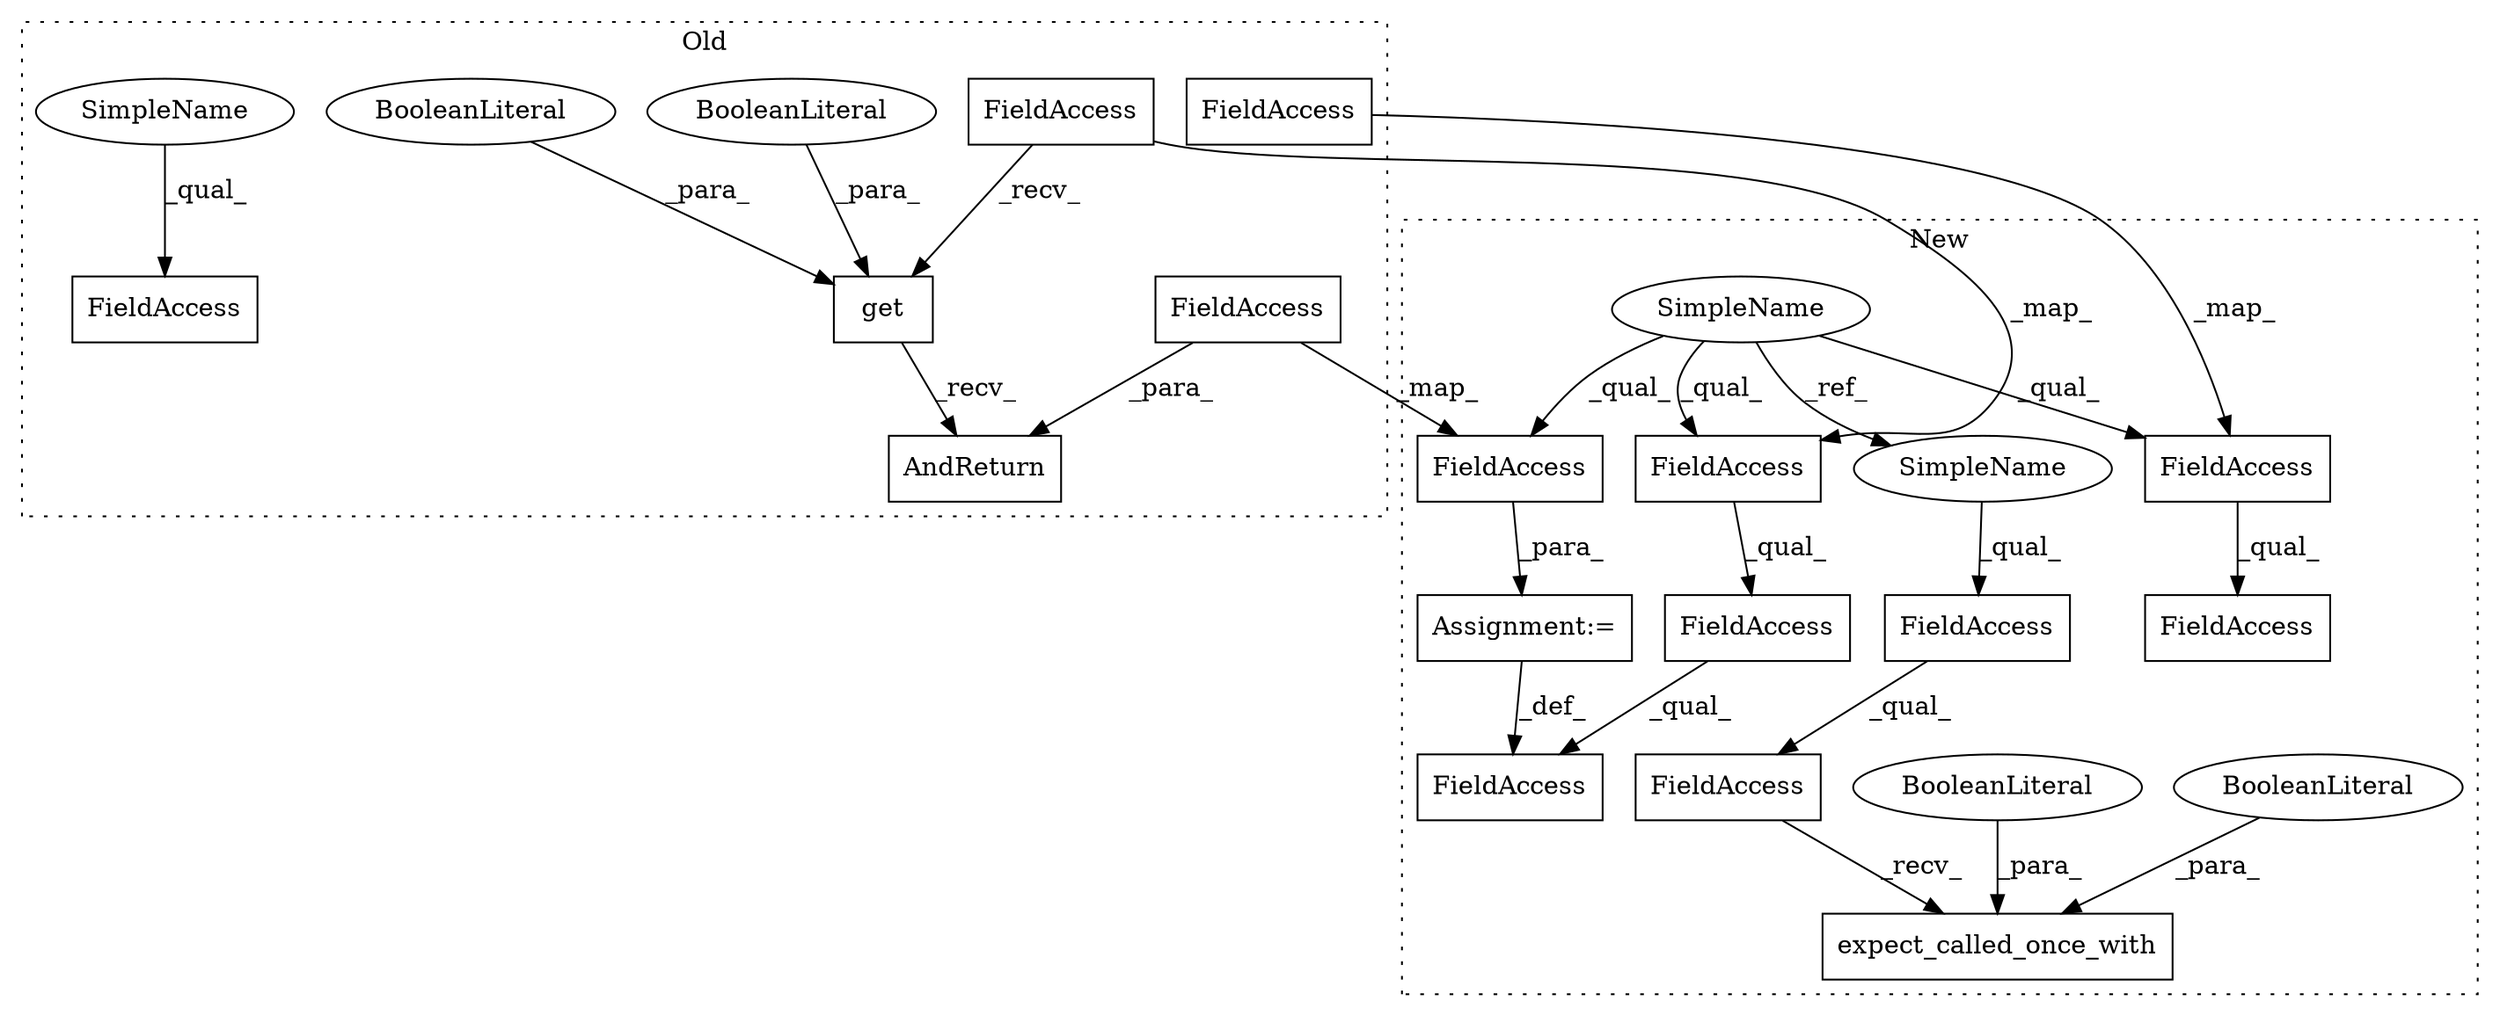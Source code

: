 digraph G {
subgraph cluster0 {
1 [label="get" a="32" s="1172,1202" l="4,1" shape="box"];
3 [label="AndReturn" a="32" s="1204,1227" l="10,1" shape="box"];
6 [label="BooleanLiteral" a="9" s="1180" l="4" shape="ellipse"];
8 [label="BooleanLiteral" a="9" s="1185" l="4" shape="ellipse"];
12 [label="FieldAccess" a="22" s="1158" l="13" shape="box"];
14 [label="FieldAccess" a="22" s="1348" l="13" shape="box"];
18 [label="FieldAccess" a="22" s="1431" l="13" shape="box"];
20 [label="FieldAccess" a="22" s="1214" l="13" shape="box"];
23 [label="SimpleName" a="42" s="1348" l="4" shape="ellipse"];
label = "Old";
style="dotted";
}
subgraph cluster1 {
2 [label="expect_called_once_with" a="32" s="4824,4874" l="24,1" shape="box"];
4 [label="FieldAccess" a="22" s="4806" l="17" shape="box"];
5 [label="FieldAccess" a="22" s="4806" l="13" shape="box"];
7 [label="BooleanLiteral" a="9" s="4857" l="4" shape="ellipse"];
9 [label="BooleanLiteral" a="9" s="4852" l="4" shape="ellipse"];
10 [label="SimpleName" a="42" s="4373" l="4" shape="ellipse"];
11 [label="FieldAccess" a="22" s="4516" l="13" shape="box"];
13 [label="FieldAccess" a="22" s="4516" l="17" shape="box"];
15 [label="FieldAccess" a="22" s="4516" l="30" shape="box"];
16 [label="Assignment:=" a="7" s="4546" l="1" shape="box"];
17 [label="FieldAccess" a="22" s="4658" l="13" shape="box"];
19 [label="FieldAccess" a="22" s="4658" l="26" shape="box"];
21 [label="FieldAccess" a="22" s="4547" l="13" shape="box"];
22 [label="SimpleName" a="42" s="4806" l="4" shape="ellipse"];
label = "New";
style="dotted";
}
1 -> 3 [label="_recv_"];
4 -> 2 [label="_recv_"];
5 -> 4 [label="_qual_"];
6 -> 1 [label="_para_"];
7 -> 2 [label="_para_"];
8 -> 1 [label="_para_"];
9 -> 2 [label="_para_"];
10 -> 11 [label="_qual_"];
10 -> 17 [label="_qual_"];
10 -> 21 [label="_qual_"];
10 -> 22 [label="_ref_"];
11 -> 13 [label="_qual_"];
12 -> 1 [label="_recv_"];
12 -> 11 [label="_map_"];
13 -> 15 [label="_qual_"];
16 -> 15 [label="_def_"];
17 -> 19 [label="_qual_"];
18 -> 17 [label="_map_"];
20 -> 21 [label="_map_"];
20 -> 3 [label="_para_"];
21 -> 16 [label="_para_"];
22 -> 5 [label="_qual_"];
23 -> 14 [label="_qual_"];
}